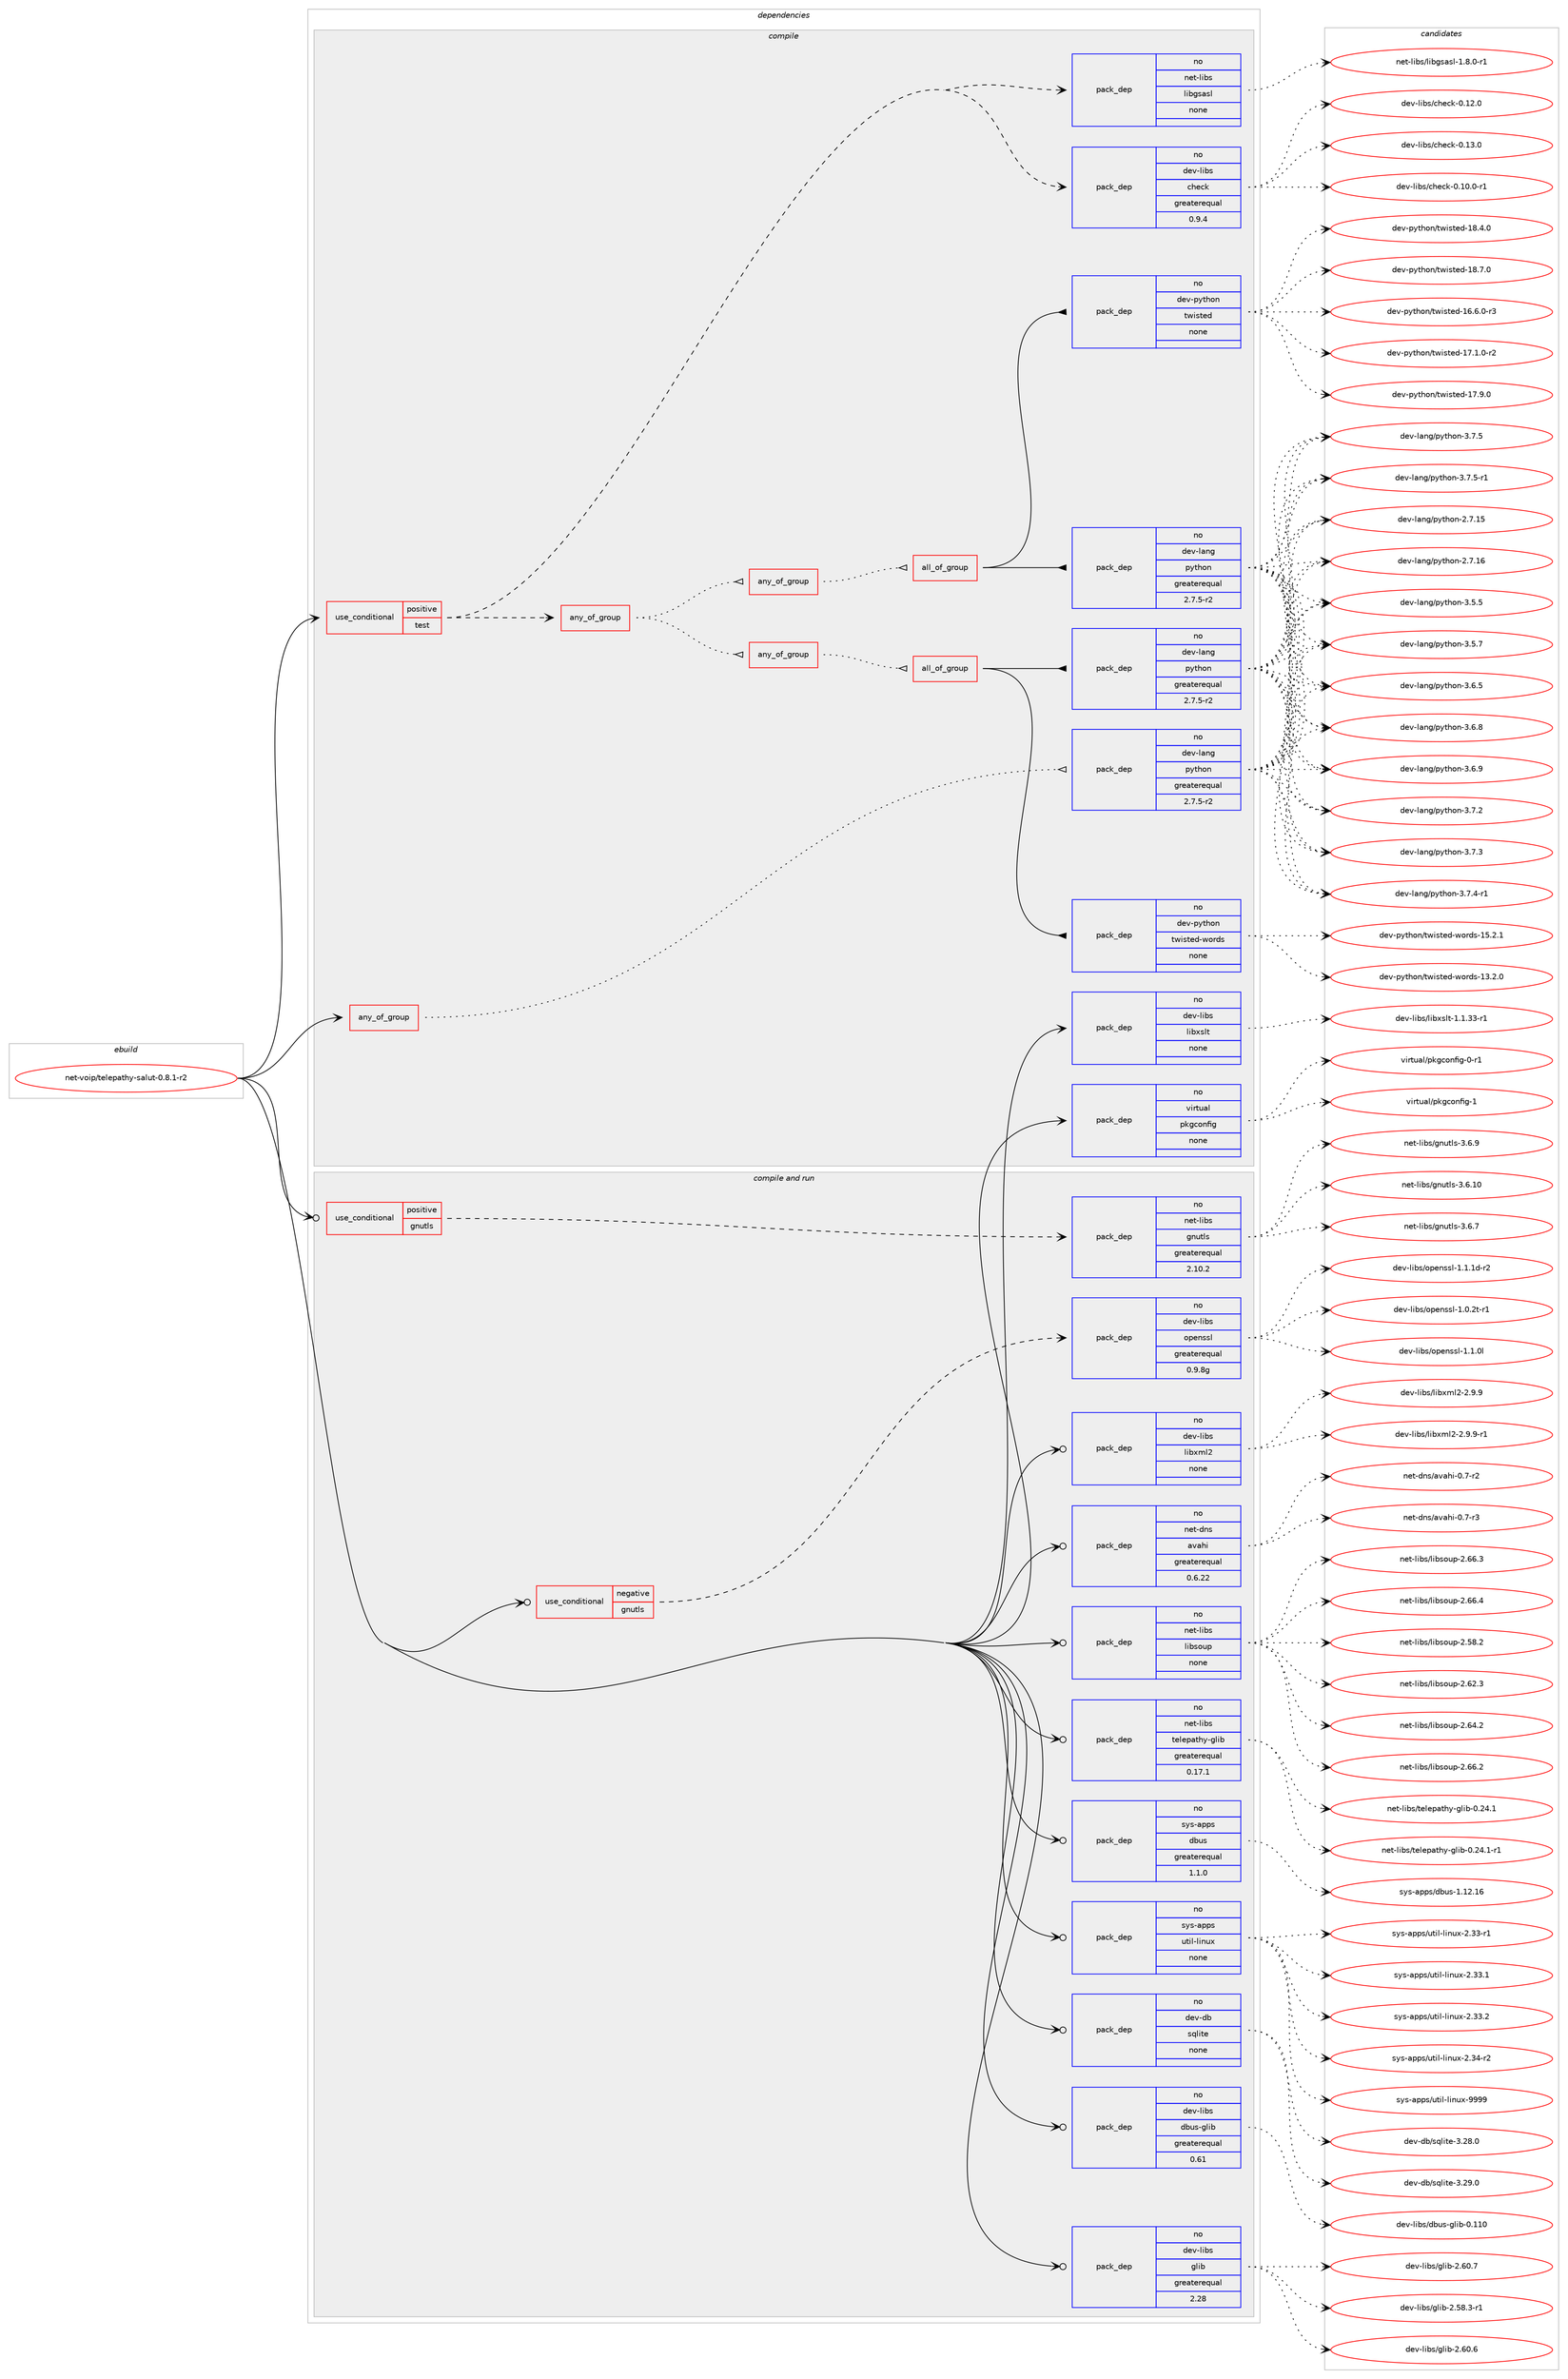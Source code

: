 digraph prolog {

# *************
# Graph options
# *************

newrank=true;
concentrate=true;
compound=true;
graph [rankdir=LR,fontname=Helvetica,fontsize=10,ranksep=1.5];#, ranksep=2.5, nodesep=0.2];
edge  [arrowhead=vee];
node  [fontname=Helvetica,fontsize=10];

# **********
# The ebuild
# **********

subgraph cluster_leftcol {
color=gray;
rank=same;
label=<<i>ebuild</i>>;
id [label="net-voip/telepathy-salut-0.8.1-r2", color=red, width=4, href="../net-voip/telepathy-salut-0.8.1-r2.svg"];
}

# ****************
# The dependencies
# ****************

subgraph cluster_midcol {
color=gray;
label=<<i>dependencies</i>>;
subgraph cluster_compile {
fillcolor="#eeeeee";
style=filled;
label=<<i>compile</i>>;
subgraph any14376 {
dependency842528 [label=<<TABLE BORDER="0" CELLBORDER="1" CELLSPACING="0" CELLPADDING="4"><TR><TD CELLPADDING="10">any_of_group</TD></TR></TABLE>>, shape=none, color=red];subgraph pack622220 {
dependency842529 [label=<<TABLE BORDER="0" CELLBORDER="1" CELLSPACING="0" CELLPADDING="4" WIDTH="220"><TR><TD ROWSPAN="6" CELLPADDING="30">pack_dep</TD></TR><TR><TD WIDTH="110">no</TD></TR><TR><TD>dev-lang</TD></TR><TR><TD>python</TD></TR><TR><TD>greaterequal</TD></TR><TR><TD>2.7.5-r2</TD></TR></TABLE>>, shape=none, color=blue];
}
dependency842528:e -> dependency842529:w [weight=20,style="dotted",arrowhead="oinv"];
}
id:e -> dependency842528:w [weight=20,style="solid",arrowhead="vee"];
subgraph cond205432 {
dependency842530 [label=<<TABLE BORDER="0" CELLBORDER="1" CELLSPACING="0" CELLPADDING="4"><TR><TD ROWSPAN="3" CELLPADDING="10">use_conditional</TD></TR><TR><TD>positive</TD></TR><TR><TD>test</TD></TR></TABLE>>, shape=none, color=red];
subgraph pack622221 {
dependency842531 [label=<<TABLE BORDER="0" CELLBORDER="1" CELLSPACING="0" CELLPADDING="4" WIDTH="220"><TR><TD ROWSPAN="6" CELLPADDING="30">pack_dep</TD></TR><TR><TD WIDTH="110">no</TD></TR><TR><TD>dev-libs</TD></TR><TR><TD>check</TD></TR><TR><TD>greaterequal</TD></TR><TR><TD>0.9.4</TD></TR></TABLE>>, shape=none, color=blue];
}
dependency842530:e -> dependency842531:w [weight=20,style="dashed",arrowhead="vee"];
subgraph pack622222 {
dependency842532 [label=<<TABLE BORDER="0" CELLBORDER="1" CELLSPACING="0" CELLPADDING="4" WIDTH="220"><TR><TD ROWSPAN="6" CELLPADDING="30">pack_dep</TD></TR><TR><TD WIDTH="110">no</TD></TR><TR><TD>net-libs</TD></TR><TR><TD>libgsasl</TD></TR><TR><TD>none</TD></TR><TR><TD></TD></TR></TABLE>>, shape=none, color=blue];
}
dependency842530:e -> dependency842532:w [weight=20,style="dashed",arrowhead="vee"];
subgraph any14377 {
dependency842533 [label=<<TABLE BORDER="0" CELLBORDER="1" CELLSPACING="0" CELLPADDING="4"><TR><TD CELLPADDING="10">any_of_group</TD></TR></TABLE>>, shape=none, color=red];subgraph any14378 {
dependency842534 [label=<<TABLE BORDER="0" CELLBORDER="1" CELLSPACING="0" CELLPADDING="4"><TR><TD CELLPADDING="10">any_of_group</TD></TR></TABLE>>, shape=none, color=red];subgraph all503 {
dependency842535 [label=<<TABLE BORDER="0" CELLBORDER="1" CELLSPACING="0" CELLPADDING="4"><TR><TD CELLPADDING="10">all_of_group</TD></TR></TABLE>>, shape=none, color=red];subgraph pack622223 {
dependency842536 [label=<<TABLE BORDER="0" CELLBORDER="1" CELLSPACING="0" CELLPADDING="4" WIDTH="220"><TR><TD ROWSPAN="6" CELLPADDING="30">pack_dep</TD></TR><TR><TD WIDTH="110">no</TD></TR><TR><TD>dev-lang</TD></TR><TR><TD>python</TD></TR><TR><TD>greaterequal</TD></TR><TR><TD>2.7.5-r2</TD></TR></TABLE>>, shape=none, color=blue];
}
dependency842535:e -> dependency842536:w [weight=20,style="solid",arrowhead="inv"];
subgraph pack622224 {
dependency842537 [label=<<TABLE BORDER="0" CELLBORDER="1" CELLSPACING="0" CELLPADDING="4" WIDTH="220"><TR><TD ROWSPAN="6" CELLPADDING="30">pack_dep</TD></TR><TR><TD WIDTH="110">no</TD></TR><TR><TD>dev-python</TD></TR><TR><TD>twisted</TD></TR><TR><TD>none</TD></TR><TR><TD></TD></TR></TABLE>>, shape=none, color=blue];
}
dependency842535:e -> dependency842537:w [weight=20,style="solid",arrowhead="inv"];
}
dependency842534:e -> dependency842535:w [weight=20,style="dotted",arrowhead="oinv"];
}
dependency842533:e -> dependency842534:w [weight=20,style="dotted",arrowhead="oinv"];
subgraph any14379 {
dependency842538 [label=<<TABLE BORDER="0" CELLBORDER="1" CELLSPACING="0" CELLPADDING="4"><TR><TD CELLPADDING="10">any_of_group</TD></TR></TABLE>>, shape=none, color=red];subgraph all504 {
dependency842539 [label=<<TABLE BORDER="0" CELLBORDER="1" CELLSPACING="0" CELLPADDING="4"><TR><TD CELLPADDING="10">all_of_group</TD></TR></TABLE>>, shape=none, color=red];subgraph pack622225 {
dependency842540 [label=<<TABLE BORDER="0" CELLBORDER="1" CELLSPACING="0" CELLPADDING="4" WIDTH="220"><TR><TD ROWSPAN="6" CELLPADDING="30">pack_dep</TD></TR><TR><TD WIDTH="110">no</TD></TR><TR><TD>dev-lang</TD></TR><TR><TD>python</TD></TR><TR><TD>greaterequal</TD></TR><TR><TD>2.7.5-r2</TD></TR></TABLE>>, shape=none, color=blue];
}
dependency842539:e -> dependency842540:w [weight=20,style="solid",arrowhead="inv"];
subgraph pack622226 {
dependency842541 [label=<<TABLE BORDER="0" CELLBORDER="1" CELLSPACING="0" CELLPADDING="4" WIDTH="220"><TR><TD ROWSPAN="6" CELLPADDING="30">pack_dep</TD></TR><TR><TD WIDTH="110">no</TD></TR><TR><TD>dev-python</TD></TR><TR><TD>twisted-words</TD></TR><TR><TD>none</TD></TR><TR><TD></TD></TR></TABLE>>, shape=none, color=blue];
}
dependency842539:e -> dependency842541:w [weight=20,style="solid",arrowhead="inv"];
}
dependency842538:e -> dependency842539:w [weight=20,style="dotted",arrowhead="oinv"];
}
dependency842533:e -> dependency842538:w [weight=20,style="dotted",arrowhead="oinv"];
}
dependency842530:e -> dependency842533:w [weight=20,style="dashed",arrowhead="vee"];
}
id:e -> dependency842530:w [weight=20,style="solid",arrowhead="vee"];
subgraph pack622227 {
dependency842542 [label=<<TABLE BORDER="0" CELLBORDER="1" CELLSPACING="0" CELLPADDING="4" WIDTH="220"><TR><TD ROWSPAN="6" CELLPADDING="30">pack_dep</TD></TR><TR><TD WIDTH="110">no</TD></TR><TR><TD>dev-libs</TD></TR><TR><TD>libxslt</TD></TR><TR><TD>none</TD></TR><TR><TD></TD></TR></TABLE>>, shape=none, color=blue];
}
id:e -> dependency842542:w [weight=20,style="solid",arrowhead="vee"];
subgraph pack622228 {
dependency842543 [label=<<TABLE BORDER="0" CELLBORDER="1" CELLSPACING="0" CELLPADDING="4" WIDTH="220"><TR><TD ROWSPAN="6" CELLPADDING="30">pack_dep</TD></TR><TR><TD WIDTH="110">no</TD></TR><TR><TD>virtual</TD></TR><TR><TD>pkgconfig</TD></TR><TR><TD>none</TD></TR><TR><TD></TD></TR></TABLE>>, shape=none, color=blue];
}
id:e -> dependency842543:w [weight=20,style="solid",arrowhead="vee"];
}
subgraph cluster_compileandrun {
fillcolor="#eeeeee";
style=filled;
label=<<i>compile and run</i>>;
subgraph cond205433 {
dependency842544 [label=<<TABLE BORDER="0" CELLBORDER="1" CELLSPACING="0" CELLPADDING="4"><TR><TD ROWSPAN="3" CELLPADDING="10">use_conditional</TD></TR><TR><TD>negative</TD></TR><TR><TD>gnutls</TD></TR></TABLE>>, shape=none, color=red];
subgraph pack622229 {
dependency842545 [label=<<TABLE BORDER="0" CELLBORDER="1" CELLSPACING="0" CELLPADDING="4" WIDTH="220"><TR><TD ROWSPAN="6" CELLPADDING="30">pack_dep</TD></TR><TR><TD WIDTH="110">no</TD></TR><TR><TD>dev-libs</TD></TR><TR><TD>openssl</TD></TR><TR><TD>greaterequal</TD></TR><TR><TD>0.9.8g</TD></TR></TABLE>>, shape=none, color=blue];
}
dependency842544:e -> dependency842545:w [weight=20,style="dashed",arrowhead="vee"];
}
id:e -> dependency842544:w [weight=20,style="solid",arrowhead="odotvee"];
subgraph cond205434 {
dependency842546 [label=<<TABLE BORDER="0" CELLBORDER="1" CELLSPACING="0" CELLPADDING="4"><TR><TD ROWSPAN="3" CELLPADDING="10">use_conditional</TD></TR><TR><TD>positive</TD></TR><TR><TD>gnutls</TD></TR></TABLE>>, shape=none, color=red];
subgraph pack622230 {
dependency842547 [label=<<TABLE BORDER="0" CELLBORDER="1" CELLSPACING="0" CELLPADDING="4" WIDTH="220"><TR><TD ROWSPAN="6" CELLPADDING="30">pack_dep</TD></TR><TR><TD WIDTH="110">no</TD></TR><TR><TD>net-libs</TD></TR><TR><TD>gnutls</TD></TR><TR><TD>greaterequal</TD></TR><TR><TD>2.10.2</TD></TR></TABLE>>, shape=none, color=blue];
}
dependency842546:e -> dependency842547:w [weight=20,style="dashed",arrowhead="vee"];
}
id:e -> dependency842546:w [weight=20,style="solid",arrowhead="odotvee"];
subgraph pack622231 {
dependency842548 [label=<<TABLE BORDER="0" CELLBORDER="1" CELLSPACING="0" CELLPADDING="4" WIDTH="220"><TR><TD ROWSPAN="6" CELLPADDING="30">pack_dep</TD></TR><TR><TD WIDTH="110">no</TD></TR><TR><TD>dev-db</TD></TR><TR><TD>sqlite</TD></TR><TR><TD>none</TD></TR><TR><TD></TD></TR></TABLE>>, shape=none, color=blue];
}
id:e -> dependency842548:w [weight=20,style="solid",arrowhead="odotvee"];
subgraph pack622232 {
dependency842549 [label=<<TABLE BORDER="0" CELLBORDER="1" CELLSPACING="0" CELLPADDING="4" WIDTH="220"><TR><TD ROWSPAN="6" CELLPADDING="30">pack_dep</TD></TR><TR><TD WIDTH="110">no</TD></TR><TR><TD>dev-libs</TD></TR><TR><TD>dbus-glib</TD></TR><TR><TD>greaterequal</TD></TR><TR><TD>0.61</TD></TR></TABLE>>, shape=none, color=blue];
}
id:e -> dependency842549:w [weight=20,style="solid",arrowhead="odotvee"];
subgraph pack622233 {
dependency842550 [label=<<TABLE BORDER="0" CELLBORDER="1" CELLSPACING="0" CELLPADDING="4" WIDTH="220"><TR><TD ROWSPAN="6" CELLPADDING="30">pack_dep</TD></TR><TR><TD WIDTH="110">no</TD></TR><TR><TD>dev-libs</TD></TR><TR><TD>glib</TD></TR><TR><TD>greaterequal</TD></TR><TR><TD>2.28</TD></TR></TABLE>>, shape=none, color=blue];
}
id:e -> dependency842550:w [weight=20,style="solid",arrowhead="odotvee"];
subgraph pack622234 {
dependency842551 [label=<<TABLE BORDER="0" CELLBORDER="1" CELLSPACING="0" CELLPADDING="4" WIDTH="220"><TR><TD ROWSPAN="6" CELLPADDING="30">pack_dep</TD></TR><TR><TD WIDTH="110">no</TD></TR><TR><TD>dev-libs</TD></TR><TR><TD>libxml2</TD></TR><TR><TD>none</TD></TR><TR><TD></TD></TR></TABLE>>, shape=none, color=blue];
}
id:e -> dependency842551:w [weight=20,style="solid",arrowhead="odotvee"];
subgraph pack622235 {
dependency842552 [label=<<TABLE BORDER="0" CELLBORDER="1" CELLSPACING="0" CELLPADDING="4" WIDTH="220"><TR><TD ROWSPAN="6" CELLPADDING="30">pack_dep</TD></TR><TR><TD WIDTH="110">no</TD></TR><TR><TD>net-dns</TD></TR><TR><TD>avahi</TD></TR><TR><TD>greaterequal</TD></TR><TR><TD>0.6.22</TD></TR></TABLE>>, shape=none, color=blue];
}
id:e -> dependency842552:w [weight=20,style="solid",arrowhead="odotvee"];
subgraph pack622236 {
dependency842553 [label=<<TABLE BORDER="0" CELLBORDER="1" CELLSPACING="0" CELLPADDING="4" WIDTH="220"><TR><TD ROWSPAN="6" CELLPADDING="30">pack_dep</TD></TR><TR><TD WIDTH="110">no</TD></TR><TR><TD>net-libs</TD></TR><TR><TD>libsoup</TD></TR><TR><TD>none</TD></TR><TR><TD></TD></TR></TABLE>>, shape=none, color=blue];
}
id:e -> dependency842553:w [weight=20,style="solid",arrowhead="odotvee"];
subgraph pack622237 {
dependency842554 [label=<<TABLE BORDER="0" CELLBORDER="1" CELLSPACING="0" CELLPADDING="4" WIDTH="220"><TR><TD ROWSPAN="6" CELLPADDING="30">pack_dep</TD></TR><TR><TD WIDTH="110">no</TD></TR><TR><TD>net-libs</TD></TR><TR><TD>telepathy-glib</TD></TR><TR><TD>greaterequal</TD></TR><TR><TD>0.17.1</TD></TR></TABLE>>, shape=none, color=blue];
}
id:e -> dependency842554:w [weight=20,style="solid",arrowhead="odotvee"];
subgraph pack622238 {
dependency842555 [label=<<TABLE BORDER="0" CELLBORDER="1" CELLSPACING="0" CELLPADDING="4" WIDTH="220"><TR><TD ROWSPAN="6" CELLPADDING="30">pack_dep</TD></TR><TR><TD WIDTH="110">no</TD></TR><TR><TD>sys-apps</TD></TR><TR><TD>dbus</TD></TR><TR><TD>greaterequal</TD></TR><TR><TD>1.1.0</TD></TR></TABLE>>, shape=none, color=blue];
}
id:e -> dependency842555:w [weight=20,style="solid",arrowhead="odotvee"];
subgraph pack622239 {
dependency842556 [label=<<TABLE BORDER="0" CELLBORDER="1" CELLSPACING="0" CELLPADDING="4" WIDTH="220"><TR><TD ROWSPAN="6" CELLPADDING="30">pack_dep</TD></TR><TR><TD WIDTH="110">no</TD></TR><TR><TD>sys-apps</TD></TR><TR><TD>util-linux</TD></TR><TR><TD>none</TD></TR><TR><TD></TD></TR></TABLE>>, shape=none, color=blue];
}
id:e -> dependency842556:w [weight=20,style="solid",arrowhead="odotvee"];
}
subgraph cluster_run {
fillcolor="#eeeeee";
style=filled;
label=<<i>run</i>>;
}
}

# **************
# The candidates
# **************

subgraph cluster_choices {
rank=same;
color=gray;
label=<<i>candidates</i>>;

subgraph choice622220 {
color=black;
nodesep=1;
choice10010111845108971101034711212111610411111045504655464953 [label="dev-lang/python-2.7.15", color=red, width=4,href="../dev-lang/python-2.7.15.svg"];
choice10010111845108971101034711212111610411111045504655464954 [label="dev-lang/python-2.7.16", color=red, width=4,href="../dev-lang/python-2.7.16.svg"];
choice100101118451089711010347112121116104111110455146534653 [label="dev-lang/python-3.5.5", color=red, width=4,href="../dev-lang/python-3.5.5.svg"];
choice100101118451089711010347112121116104111110455146534655 [label="dev-lang/python-3.5.7", color=red, width=4,href="../dev-lang/python-3.5.7.svg"];
choice100101118451089711010347112121116104111110455146544653 [label="dev-lang/python-3.6.5", color=red, width=4,href="../dev-lang/python-3.6.5.svg"];
choice100101118451089711010347112121116104111110455146544656 [label="dev-lang/python-3.6.8", color=red, width=4,href="../dev-lang/python-3.6.8.svg"];
choice100101118451089711010347112121116104111110455146544657 [label="dev-lang/python-3.6.9", color=red, width=4,href="../dev-lang/python-3.6.9.svg"];
choice100101118451089711010347112121116104111110455146554650 [label="dev-lang/python-3.7.2", color=red, width=4,href="../dev-lang/python-3.7.2.svg"];
choice100101118451089711010347112121116104111110455146554651 [label="dev-lang/python-3.7.3", color=red, width=4,href="../dev-lang/python-3.7.3.svg"];
choice1001011184510897110103471121211161041111104551465546524511449 [label="dev-lang/python-3.7.4-r1", color=red, width=4,href="../dev-lang/python-3.7.4-r1.svg"];
choice100101118451089711010347112121116104111110455146554653 [label="dev-lang/python-3.7.5", color=red, width=4,href="../dev-lang/python-3.7.5.svg"];
choice1001011184510897110103471121211161041111104551465546534511449 [label="dev-lang/python-3.7.5-r1", color=red, width=4,href="../dev-lang/python-3.7.5-r1.svg"];
dependency842529:e -> choice10010111845108971101034711212111610411111045504655464953:w [style=dotted,weight="100"];
dependency842529:e -> choice10010111845108971101034711212111610411111045504655464954:w [style=dotted,weight="100"];
dependency842529:e -> choice100101118451089711010347112121116104111110455146534653:w [style=dotted,weight="100"];
dependency842529:e -> choice100101118451089711010347112121116104111110455146534655:w [style=dotted,weight="100"];
dependency842529:e -> choice100101118451089711010347112121116104111110455146544653:w [style=dotted,weight="100"];
dependency842529:e -> choice100101118451089711010347112121116104111110455146544656:w [style=dotted,weight="100"];
dependency842529:e -> choice100101118451089711010347112121116104111110455146544657:w [style=dotted,weight="100"];
dependency842529:e -> choice100101118451089711010347112121116104111110455146554650:w [style=dotted,weight="100"];
dependency842529:e -> choice100101118451089711010347112121116104111110455146554651:w [style=dotted,weight="100"];
dependency842529:e -> choice1001011184510897110103471121211161041111104551465546524511449:w [style=dotted,weight="100"];
dependency842529:e -> choice100101118451089711010347112121116104111110455146554653:w [style=dotted,weight="100"];
dependency842529:e -> choice1001011184510897110103471121211161041111104551465546534511449:w [style=dotted,weight="100"];
}
subgraph choice622221 {
color=black;
nodesep=1;
choice1001011184510810598115479910410199107454846494846484511449 [label="dev-libs/check-0.10.0-r1", color=red, width=4,href="../dev-libs/check-0.10.0-r1.svg"];
choice100101118451081059811547991041019910745484649504648 [label="dev-libs/check-0.12.0", color=red, width=4,href="../dev-libs/check-0.12.0.svg"];
choice100101118451081059811547991041019910745484649514648 [label="dev-libs/check-0.13.0", color=red, width=4,href="../dev-libs/check-0.13.0.svg"];
dependency842531:e -> choice1001011184510810598115479910410199107454846494846484511449:w [style=dotted,weight="100"];
dependency842531:e -> choice100101118451081059811547991041019910745484649504648:w [style=dotted,weight="100"];
dependency842531:e -> choice100101118451081059811547991041019910745484649514648:w [style=dotted,weight="100"];
}
subgraph choice622222 {
color=black;
nodesep=1;
choice11010111645108105981154710810598103115971151084549465646484511449 [label="net-libs/libgsasl-1.8.0-r1", color=red, width=4,href="../net-libs/libgsasl-1.8.0-r1.svg"];
dependency842532:e -> choice11010111645108105981154710810598103115971151084549465646484511449:w [style=dotted,weight="100"];
}
subgraph choice622223 {
color=black;
nodesep=1;
choice10010111845108971101034711212111610411111045504655464953 [label="dev-lang/python-2.7.15", color=red, width=4,href="../dev-lang/python-2.7.15.svg"];
choice10010111845108971101034711212111610411111045504655464954 [label="dev-lang/python-2.7.16", color=red, width=4,href="../dev-lang/python-2.7.16.svg"];
choice100101118451089711010347112121116104111110455146534653 [label="dev-lang/python-3.5.5", color=red, width=4,href="../dev-lang/python-3.5.5.svg"];
choice100101118451089711010347112121116104111110455146534655 [label="dev-lang/python-3.5.7", color=red, width=4,href="../dev-lang/python-3.5.7.svg"];
choice100101118451089711010347112121116104111110455146544653 [label="dev-lang/python-3.6.5", color=red, width=4,href="../dev-lang/python-3.6.5.svg"];
choice100101118451089711010347112121116104111110455146544656 [label="dev-lang/python-3.6.8", color=red, width=4,href="../dev-lang/python-3.6.8.svg"];
choice100101118451089711010347112121116104111110455146544657 [label="dev-lang/python-3.6.9", color=red, width=4,href="../dev-lang/python-3.6.9.svg"];
choice100101118451089711010347112121116104111110455146554650 [label="dev-lang/python-3.7.2", color=red, width=4,href="../dev-lang/python-3.7.2.svg"];
choice100101118451089711010347112121116104111110455146554651 [label="dev-lang/python-3.7.3", color=red, width=4,href="../dev-lang/python-3.7.3.svg"];
choice1001011184510897110103471121211161041111104551465546524511449 [label="dev-lang/python-3.7.4-r1", color=red, width=4,href="../dev-lang/python-3.7.4-r1.svg"];
choice100101118451089711010347112121116104111110455146554653 [label="dev-lang/python-3.7.5", color=red, width=4,href="../dev-lang/python-3.7.5.svg"];
choice1001011184510897110103471121211161041111104551465546534511449 [label="dev-lang/python-3.7.5-r1", color=red, width=4,href="../dev-lang/python-3.7.5-r1.svg"];
dependency842536:e -> choice10010111845108971101034711212111610411111045504655464953:w [style=dotted,weight="100"];
dependency842536:e -> choice10010111845108971101034711212111610411111045504655464954:w [style=dotted,weight="100"];
dependency842536:e -> choice100101118451089711010347112121116104111110455146534653:w [style=dotted,weight="100"];
dependency842536:e -> choice100101118451089711010347112121116104111110455146534655:w [style=dotted,weight="100"];
dependency842536:e -> choice100101118451089711010347112121116104111110455146544653:w [style=dotted,weight="100"];
dependency842536:e -> choice100101118451089711010347112121116104111110455146544656:w [style=dotted,weight="100"];
dependency842536:e -> choice100101118451089711010347112121116104111110455146544657:w [style=dotted,weight="100"];
dependency842536:e -> choice100101118451089711010347112121116104111110455146554650:w [style=dotted,weight="100"];
dependency842536:e -> choice100101118451089711010347112121116104111110455146554651:w [style=dotted,weight="100"];
dependency842536:e -> choice1001011184510897110103471121211161041111104551465546524511449:w [style=dotted,weight="100"];
dependency842536:e -> choice100101118451089711010347112121116104111110455146554653:w [style=dotted,weight="100"];
dependency842536:e -> choice1001011184510897110103471121211161041111104551465546534511449:w [style=dotted,weight="100"];
}
subgraph choice622224 {
color=black;
nodesep=1;
choice1001011184511212111610411111047116119105115116101100454954465446484511451 [label="dev-python/twisted-16.6.0-r3", color=red, width=4,href="../dev-python/twisted-16.6.0-r3.svg"];
choice1001011184511212111610411111047116119105115116101100454955464946484511450 [label="dev-python/twisted-17.1.0-r2", color=red, width=4,href="../dev-python/twisted-17.1.0-r2.svg"];
choice100101118451121211161041111104711611910511511610110045495546574648 [label="dev-python/twisted-17.9.0", color=red, width=4,href="../dev-python/twisted-17.9.0.svg"];
choice100101118451121211161041111104711611910511511610110045495646524648 [label="dev-python/twisted-18.4.0", color=red, width=4,href="../dev-python/twisted-18.4.0.svg"];
choice100101118451121211161041111104711611910511511610110045495646554648 [label="dev-python/twisted-18.7.0", color=red, width=4,href="../dev-python/twisted-18.7.0.svg"];
dependency842537:e -> choice1001011184511212111610411111047116119105115116101100454954465446484511451:w [style=dotted,weight="100"];
dependency842537:e -> choice1001011184511212111610411111047116119105115116101100454955464946484511450:w [style=dotted,weight="100"];
dependency842537:e -> choice100101118451121211161041111104711611910511511610110045495546574648:w [style=dotted,weight="100"];
dependency842537:e -> choice100101118451121211161041111104711611910511511610110045495646524648:w [style=dotted,weight="100"];
dependency842537:e -> choice100101118451121211161041111104711611910511511610110045495646554648:w [style=dotted,weight="100"];
}
subgraph choice622225 {
color=black;
nodesep=1;
choice10010111845108971101034711212111610411111045504655464953 [label="dev-lang/python-2.7.15", color=red, width=4,href="../dev-lang/python-2.7.15.svg"];
choice10010111845108971101034711212111610411111045504655464954 [label="dev-lang/python-2.7.16", color=red, width=4,href="../dev-lang/python-2.7.16.svg"];
choice100101118451089711010347112121116104111110455146534653 [label="dev-lang/python-3.5.5", color=red, width=4,href="../dev-lang/python-3.5.5.svg"];
choice100101118451089711010347112121116104111110455146534655 [label="dev-lang/python-3.5.7", color=red, width=4,href="../dev-lang/python-3.5.7.svg"];
choice100101118451089711010347112121116104111110455146544653 [label="dev-lang/python-3.6.5", color=red, width=4,href="../dev-lang/python-3.6.5.svg"];
choice100101118451089711010347112121116104111110455146544656 [label="dev-lang/python-3.6.8", color=red, width=4,href="../dev-lang/python-3.6.8.svg"];
choice100101118451089711010347112121116104111110455146544657 [label="dev-lang/python-3.6.9", color=red, width=4,href="../dev-lang/python-3.6.9.svg"];
choice100101118451089711010347112121116104111110455146554650 [label="dev-lang/python-3.7.2", color=red, width=4,href="../dev-lang/python-3.7.2.svg"];
choice100101118451089711010347112121116104111110455146554651 [label="dev-lang/python-3.7.3", color=red, width=4,href="../dev-lang/python-3.7.3.svg"];
choice1001011184510897110103471121211161041111104551465546524511449 [label="dev-lang/python-3.7.4-r1", color=red, width=4,href="../dev-lang/python-3.7.4-r1.svg"];
choice100101118451089711010347112121116104111110455146554653 [label="dev-lang/python-3.7.5", color=red, width=4,href="../dev-lang/python-3.7.5.svg"];
choice1001011184510897110103471121211161041111104551465546534511449 [label="dev-lang/python-3.7.5-r1", color=red, width=4,href="../dev-lang/python-3.7.5-r1.svg"];
dependency842540:e -> choice10010111845108971101034711212111610411111045504655464953:w [style=dotted,weight="100"];
dependency842540:e -> choice10010111845108971101034711212111610411111045504655464954:w [style=dotted,weight="100"];
dependency842540:e -> choice100101118451089711010347112121116104111110455146534653:w [style=dotted,weight="100"];
dependency842540:e -> choice100101118451089711010347112121116104111110455146534655:w [style=dotted,weight="100"];
dependency842540:e -> choice100101118451089711010347112121116104111110455146544653:w [style=dotted,weight="100"];
dependency842540:e -> choice100101118451089711010347112121116104111110455146544656:w [style=dotted,weight="100"];
dependency842540:e -> choice100101118451089711010347112121116104111110455146544657:w [style=dotted,weight="100"];
dependency842540:e -> choice100101118451089711010347112121116104111110455146554650:w [style=dotted,weight="100"];
dependency842540:e -> choice100101118451089711010347112121116104111110455146554651:w [style=dotted,weight="100"];
dependency842540:e -> choice1001011184510897110103471121211161041111104551465546524511449:w [style=dotted,weight="100"];
dependency842540:e -> choice100101118451089711010347112121116104111110455146554653:w [style=dotted,weight="100"];
dependency842540:e -> choice1001011184510897110103471121211161041111104551465546534511449:w [style=dotted,weight="100"];
}
subgraph choice622226 {
color=black;
nodesep=1;
choice10010111845112121116104111110471161191051151161011004511911111410011545495146504648 [label="dev-python/twisted-words-13.2.0", color=red, width=4,href="../dev-python/twisted-words-13.2.0.svg"];
choice10010111845112121116104111110471161191051151161011004511911111410011545495346504649 [label="dev-python/twisted-words-15.2.1", color=red, width=4,href="../dev-python/twisted-words-15.2.1.svg"];
dependency842541:e -> choice10010111845112121116104111110471161191051151161011004511911111410011545495146504648:w [style=dotted,weight="100"];
dependency842541:e -> choice10010111845112121116104111110471161191051151161011004511911111410011545495346504649:w [style=dotted,weight="100"];
}
subgraph choice622227 {
color=black;
nodesep=1;
choice10010111845108105981154710810598120115108116454946494651514511449 [label="dev-libs/libxslt-1.1.33-r1", color=red, width=4,href="../dev-libs/libxslt-1.1.33-r1.svg"];
dependency842542:e -> choice10010111845108105981154710810598120115108116454946494651514511449:w [style=dotted,weight="100"];
}
subgraph choice622228 {
color=black;
nodesep=1;
choice11810511411611797108471121071039911111010210510345484511449 [label="virtual/pkgconfig-0-r1", color=red, width=4,href="../virtual/pkgconfig-0-r1.svg"];
choice1181051141161179710847112107103991111101021051034549 [label="virtual/pkgconfig-1", color=red, width=4,href="../virtual/pkgconfig-1.svg"];
dependency842543:e -> choice11810511411611797108471121071039911111010210510345484511449:w [style=dotted,weight="100"];
dependency842543:e -> choice1181051141161179710847112107103991111101021051034549:w [style=dotted,weight="100"];
}
subgraph choice622229 {
color=black;
nodesep=1;
choice1001011184510810598115471111121011101151151084549464846501164511449 [label="dev-libs/openssl-1.0.2t-r1", color=red, width=4,href="../dev-libs/openssl-1.0.2t-r1.svg"];
choice100101118451081059811547111112101110115115108454946494648108 [label="dev-libs/openssl-1.1.0l", color=red, width=4,href="../dev-libs/openssl-1.1.0l.svg"];
choice1001011184510810598115471111121011101151151084549464946491004511450 [label="dev-libs/openssl-1.1.1d-r2", color=red, width=4,href="../dev-libs/openssl-1.1.1d-r2.svg"];
dependency842545:e -> choice1001011184510810598115471111121011101151151084549464846501164511449:w [style=dotted,weight="100"];
dependency842545:e -> choice100101118451081059811547111112101110115115108454946494648108:w [style=dotted,weight="100"];
dependency842545:e -> choice1001011184510810598115471111121011101151151084549464946491004511450:w [style=dotted,weight="100"];
}
subgraph choice622230 {
color=black;
nodesep=1;
choice11010111645108105981154710311011711610811545514654464948 [label="net-libs/gnutls-3.6.10", color=red, width=4,href="../net-libs/gnutls-3.6.10.svg"];
choice110101116451081059811547103110117116108115455146544655 [label="net-libs/gnutls-3.6.7", color=red, width=4,href="../net-libs/gnutls-3.6.7.svg"];
choice110101116451081059811547103110117116108115455146544657 [label="net-libs/gnutls-3.6.9", color=red, width=4,href="../net-libs/gnutls-3.6.9.svg"];
dependency842547:e -> choice11010111645108105981154710311011711610811545514654464948:w [style=dotted,weight="100"];
dependency842547:e -> choice110101116451081059811547103110117116108115455146544655:w [style=dotted,weight="100"];
dependency842547:e -> choice110101116451081059811547103110117116108115455146544657:w [style=dotted,weight="100"];
}
subgraph choice622231 {
color=black;
nodesep=1;
choice10010111845100984711511310810511610145514650564648 [label="dev-db/sqlite-3.28.0", color=red, width=4,href="../dev-db/sqlite-3.28.0.svg"];
choice10010111845100984711511310810511610145514650574648 [label="dev-db/sqlite-3.29.0", color=red, width=4,href="../dev-db/sqlite-3.29.0.svg"];
dependency842548:e -> choice10010111845100984711511310810511610145514650564648:w [style=dotted,weight="100"];
dependency842548:e -> choice10010111845100984711511310810511610145514650574648:w [style=dotted,weight="100"];
}
subgraph choice622232 {
color=black;
nodesep=1;
choice100101118451081059811547100981171154510310810598454846494948 [label="dev-libs/dbus-glib-0.110", color=red, width=4,href="../dev-libs/dbus-glib-0.110.svg"];
dependency842549:e -> choice100101118451081059811547100981171154510310810598454846494948:w [style=dotted,weight="100"];
}
subgraph choice622233 {
color=black;
nodesep=1;
choice10010111845108105981154710310810598455046535646514511449 [label="dev-libs/glib-2.58.3-r1", color=red, width=4,href="../dev-libs/glib-2.58.3-r1.svg"];
choice1001011184510810598115471031081059845504654484654 [label="dev-libs/glib-2.60.6", color=red, width=4,href="../dev-libs/glib-2.60.6.svg"];
choice1001011184510810598115471031081059845504654484655 [label="dev-libs/glib-2.60.7", color=red, width=4,href="../dev-libs/glib-2.60.7.svg"];
dependency842550:e -> choice10010111845108105981154710310810598455046535646514511449:w [style=dotted,weight="100"];
dependency842550:e -> choice1001011184510810598115471031081059845504654484654:w [style=dotted,weight="100"];
dependency842550:e -> choice1001011184510810598115471031081059845504654484655:w [style=dotted,weight="100"];
}
subgraph choice622234 {
color=black;
nodesep=1;
choice1001011184510810598115471081059812010910850455046574657 [label="dev-libs/libxml2-2.9.9", color=red, width=4,href="../dev-libs/libxml2-2.9.9.svg"];
choice10010111845108105981154710810598120109108504550465746574511449 [label="dev-libs/libxml2-2.9.9-r1", color=red, width=4,href="../dev-libs/libxml2-2.9.9-r1.svg"];
dependency842551:e -> choice1001011184510810598115471081059812010910850455046574657:w [style=dotted,weight="100"];
dependency842551:e -> choice10010111845108105981154710810598120109108504550465746574511449:w [style=dotted,weight="100"];
}
subgraph choice622235 {
color=black;
nodesep=1;
choice11010111645100110115479711897104105454846554511450 [label="net-dns/avahi-0.7-r2", color=red, width=4,href="../net-dns/avahi-0.7-r2.svg"];
choice11010111645100110115479711897104105454846554511451 [label="net-dns/avahi-0.7-r3", color=red, width=4,href="../net-dns/avahi-0.7-r3.svg"];
dependency842552:e -> choice11010111645100110115479711897104105454846554511450:w [style=dotted,weight="100"];
dependency842552:e -> choice11010111645100110115479711897104105454846554511451:w [style=dotted,weight="100"];
}
subgraph choice622236 {
color=black;
nodesep=1;
choice1101011164510810598115471081059811511111711245504653564650 [label="net-libs/libsoup-2.58.2", color=red, width=4,href="../net-libs/libsoup-2.58.2.svg"];
choice1101011164510810598115471081059811511111711245504654504651 [label="net-libs/libsoup-2.62.3", color=red, width=4,href="../net-libs/libsoup-2.62.3.svg"];
choice1101011164510810598115471081059811511111711245504654524650 [label="net-libs/libsoup-2.64.2", color=red, width=4,href="../net-libs/libsoup-2.64.2.svg"];
choice1101011164510810598115471081059811511111711245504654544650 [label="net-libs/libsoup-2.66.2", color=red, width=4,href="../net-libs/libsoup-2.66.2.svg"];
choice1101011164510810598115471081059811511111711245504654544651 [label="net-libs/libsoup-2.66.3", color=red, width=4,href="../net-libs/libsoup-2.66.3.svg"];
choice1101011164510810598115471081059811511111711245504654544652 [label="net-libs/libsoup-2.66.4", color=red, width=4,href="../net-libs/libsoup-2.66.4.svg"];
dependency842553:e -> choice1101011164510810598115471081059811511111711245504653564650:w [style=dotted,weight="100"];
dependency842553:e -> choice1101011164510810598115471081059811511111711245504654504651:w [style=dotted,weight="100"];
dependency842553:e -> choice1101011164510810598115471081059811511111711245504654524650:w [style=dotted,weight="100"];
dependency842553:e -> choice1101011164510810598115471081059811511111711245504654544650:w [style=dotted,weight="100"];
dependency842553:e -> choice1101011164510810598115471081059811511111711245504654544651:w [style=dotted,weight="100"];
dependency842553:e -> choice1101011164510810598115471081059811511111711245504654544652:w [style=dotted,weight="100"];
}
subgraph choice622237 {
color=black;
nodesep=1;
choice11010111645108105981154711610110810111297116104121451031081059845484650524649 [label="net-libs/telepathy-glib-0.24.1", color=red, width=4,href="../net-libs/telepathy-glib-0.24.1.svg"];
choice110101116451081059811547116101108101112971161041214510310810598454846505246494511449 [label="net-libs/telepathy-glib-0.24.1-r1", color=red, width=4,href="../net-libs/telepathy-glib-0.24.1-r1.svg"];
dependency842554:e -> choice11010111645108105981154711610110810111297116104121451031081059845484650524649:w [style=dotted,weight="100"];
dependency842554:e -> choice110101116451081059811547116101108101112971161041214510310810598454846505246494511449:w [style=dotted,weight="100"];
}
subgraph choice622238 {
color=black;
nodesep=1;
choice115121115459711211211547100981171154549464950464954 [label="sys-apps/dbus-1.12.16", color=red, width=4,href="../sys-apps/dbus-1.12.16.svg"];
dependency842555:e -> choice115121115459711211211547100981171154549464950464954:w [style=dotted,weight="100"];
}
subgraph choice622239 {
color=black;
nodesep=1;
choice1151211154597112112115471171161051084510810511011712045504651514511449 [label="sys-apps/util-linux-2.33-r1", color=red, width=4,href="../sys-apps/util-linux-2.33-r1.svg"];
choice1151211154597112112115471171161051084510810511011712045504651514649 [label="sys-apps/util-linux-2.33.1", color=red, width=4,href="../sys-apps/util-linux-2.33.1.svg"];
choice1151211154597112112115471171161051084510810511011712045504651514650 [label="sys-apps/util-linux-2.33.2", color=red, width=4,href="../sys-apps/util-linux-2.33.2.svg"];
choice1151211154597112112115471171161051084510810511011712045504651524511450 [label="sys-apps/util-linux-2.34-r2", color=red, width=4,href="../sys-apps/util-linux-2.34-r2.svg"];
choice115121115459711211211547117116105108451081051101171204557575757 [label="sys-apps/util-linux-9999", color=red, width=4,href="../sys-apps/util-linux-9999.svg"];
dependency842556:e -> choice1151211154597112112115471171161051084510810511011712045504651514511449:w [style=dotted,weight="100"];
dependency842556:e -> choice1151211154597112112115471171161051084510810511011712045504651514649:w [style=dotted,weight="100"];
dependency842556:e -> choice1151211154597112112115471171161051084510810511011712045504651514650:w [style=dotted,weight="100"];
dependency842556:e -> choice1151211154597112112115471171161051084510810511011712045504651524511450:w [style=dotted,weight="100"];
dependency842556:e -> choice115121115459711211211547117116105108451081051101171204557575757:w [style=dotted,weight="100"];
}
}

}
